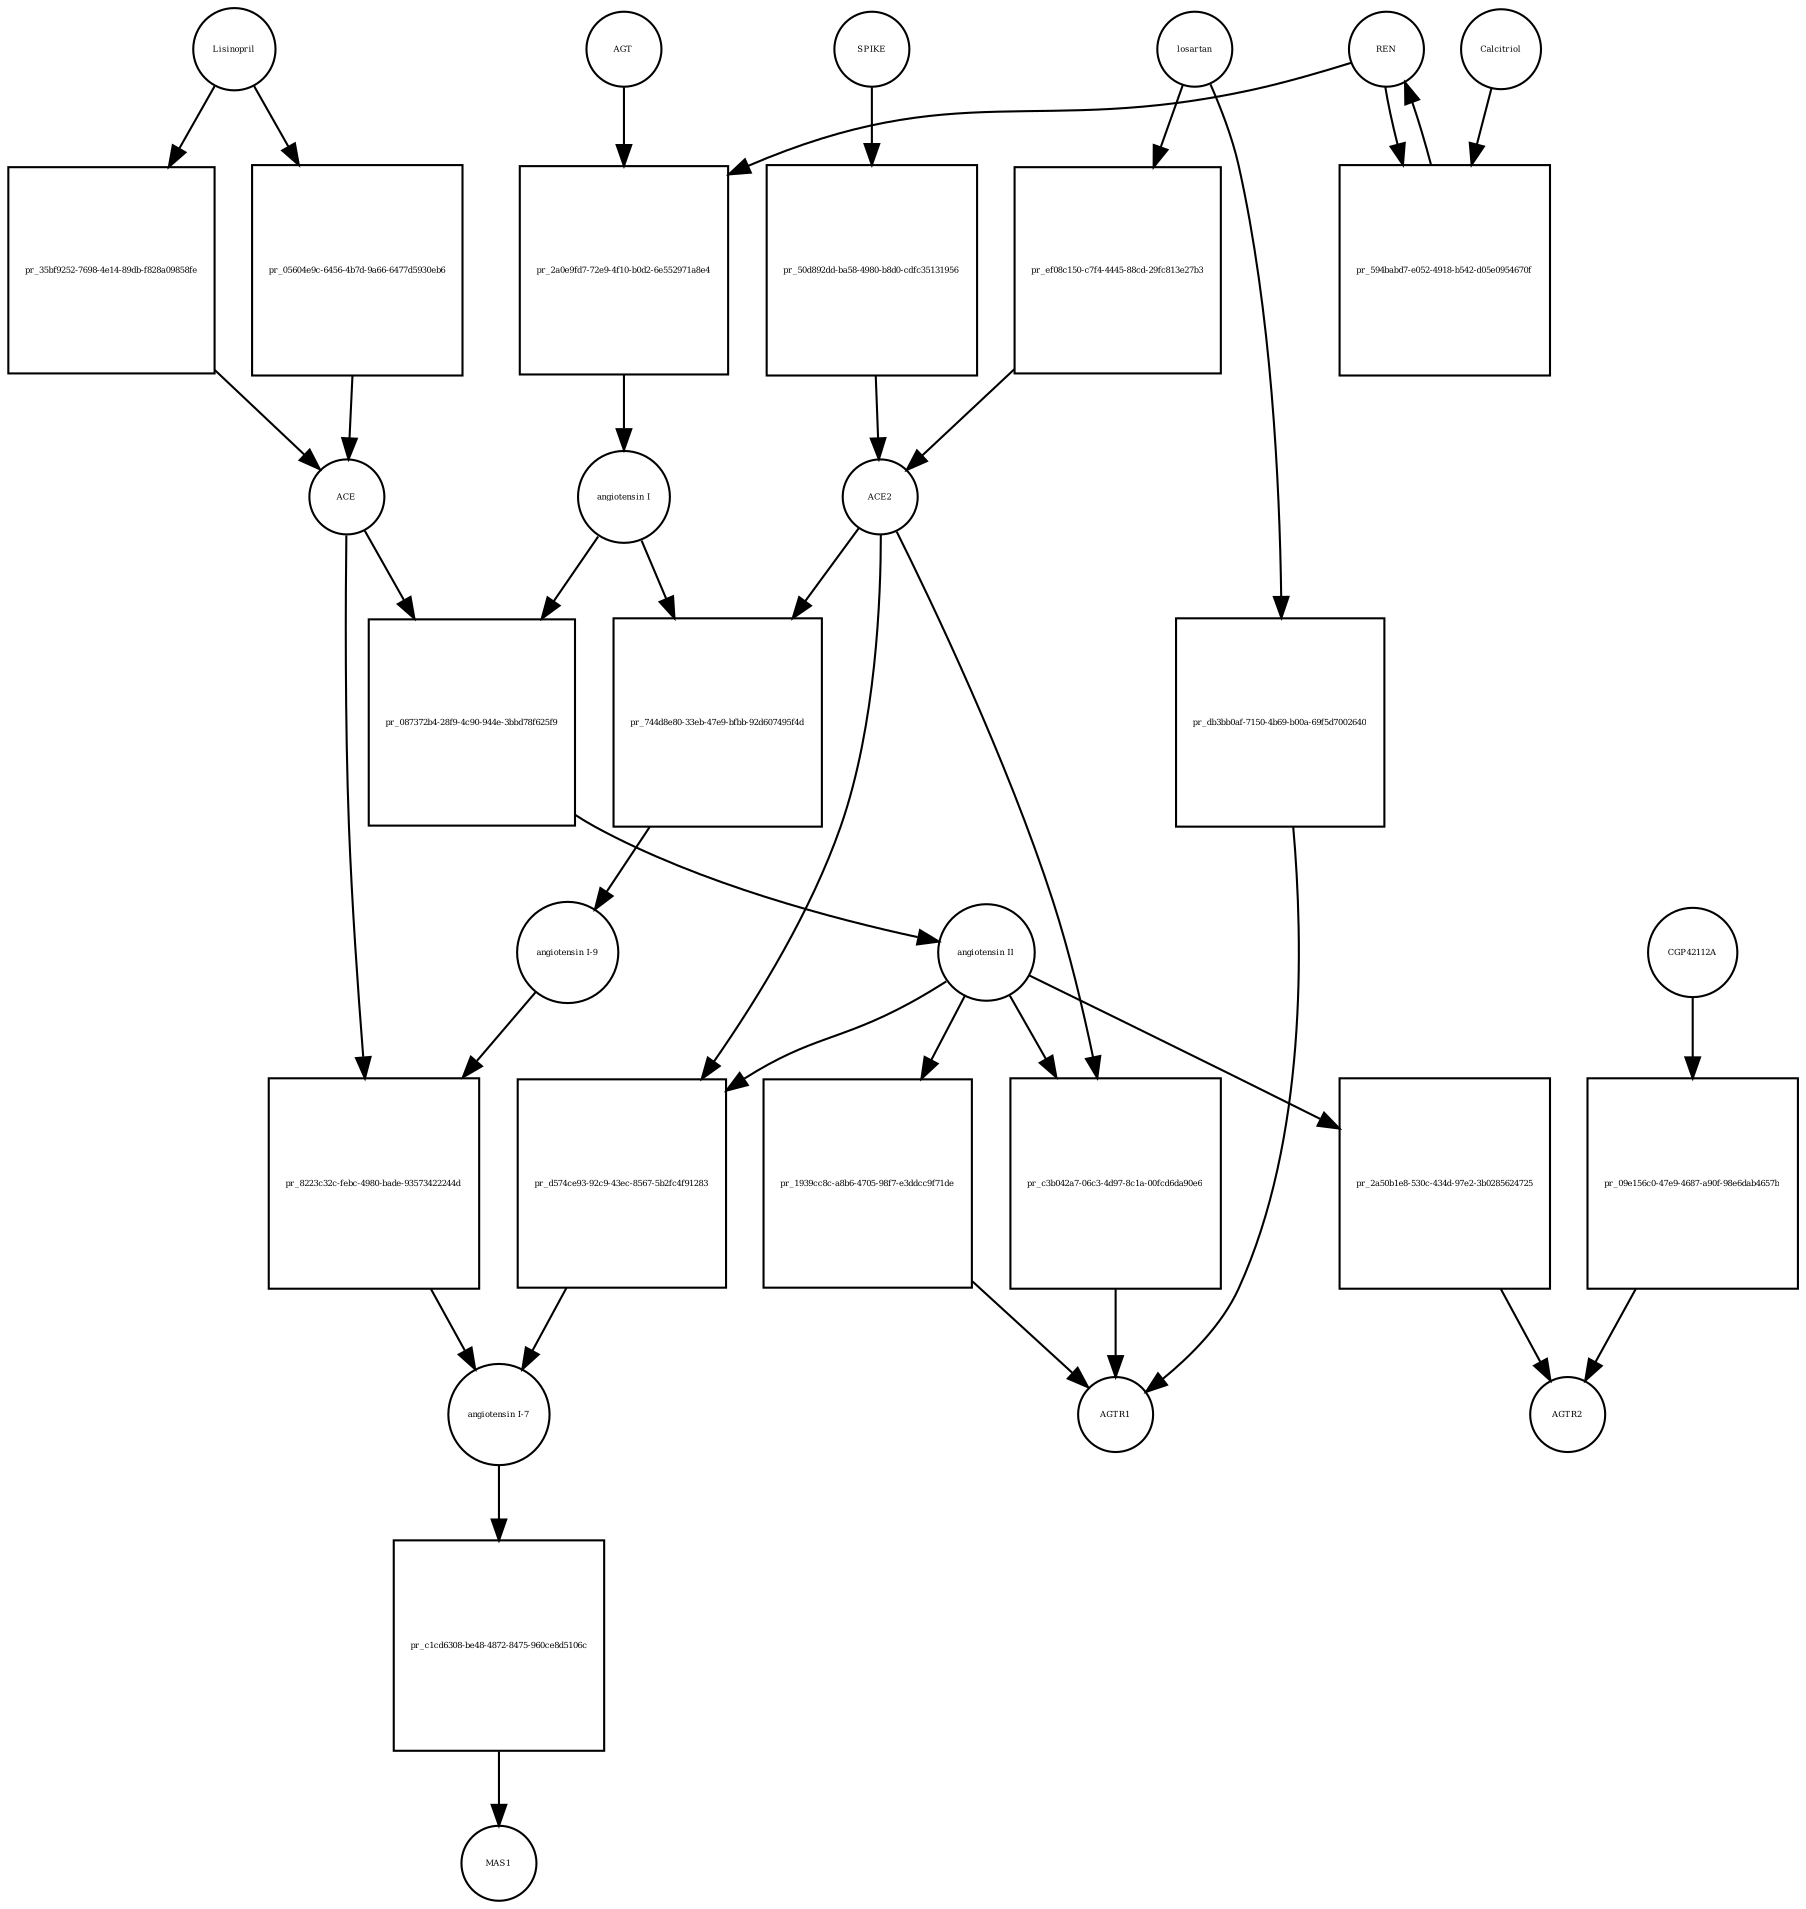 strict digraph  {
AGT [annotation="", bipartite=0, cls=macromolecule, fontsize=4, label=AGT, shape=circle];
"pr_2a0e9fd7-72e9-4f10-b0d2-6e552971a8e4" [annotation="", bipartite=1, cls=process, fontsize=4, label="pr_2a0e9fd7-72e9-4f10-b0d2-6e552971a8e4", shape=square];
"angiotensin I" [annotation="", bipartite=0, cls="simple chemical", fontsize=4, label="angiotensin I", shape=circle];
REN [annotation="", bipartite=0, cls=macromolecule, fontsize=4, label=REN, shape=circle];
"pr_087372b4-28f9-4c90-944e-3bbd78f625f9" [annotation="", bipartite=1, cls=process, fontsize=4, label="pr_087372b4-28f9-4c90-944e-3bbd78f625f9", shape=square];
"angiotensin II" [annotation="", bipartite=0, cls="simple chemical", fontsize=4, label="angiotensin II", shape=circle];
ACE [annotation="", bipartite=0, cls=macromolecule, fontsize=4, label=ACE, shape=circle];
"pr_744d8e80-33eb-47e9-bfbb-92d607495f4d" [annotation="", bipartite=1, cls=process, fontsize=4, label="pr_744d8e80-33eb-47e9-bfbb-92d607495f4d", shape=square];
"angiotensin I-9" [annotation="", bipartite=0, cls="simple chemical", fontsize=4, label="angiotensin I-9", shape=circle];
ACE2 [annotation="", bipartite=0, cls=macromolecule, fontsize=4, label=ACE2, shape=circle];
"pr_8223c32c-febc-4980-bade-93573422244d" [annotation="", bipartite=1, cls=process, fontsize=4, label="pr_8223c32c-febc-4980-bade-93573422244d", shape=square];
"angiotensin I-7" [annotation="", bipartite=0, cls="simple chemical", fontsize=4, label="angiotensin I-7", shape=circle];
"pr_d574ce93-92c9-43ec-8567-5b2fc4f91283" [annotation="", bipartite=1, cls=process, fontsize=4, label="pr_d574ce93-92c9-43ec-8567-5b2fc4f91283", shape=square];
SPIKE [annotation="", bipartite=0, cls=macromolecule, fontsize=4, label=SPIKE, shape=circle];
"pr_50d892dd-ba58-4980-b8d0-cdfc35131956" [annotation="", bipartite=1, cls=process, fontsize=4, label="pr_50d892dd-ba58-4980-b8d0-cdfc35131956", shape=square];
Lisinopril [annotation="", bipartite=0, cls="simple chemical", fontsize=4, label=Lisinopril, shape=circle];
"pr_35bf9252-7698-4e14-89db-f828a09858fe" [annotation="", bipartite=1, cls=process, fontsize=4, label="pr_35bf9252-7698-4e14-89db-f828a09858fe", shape=square];
"pr_1939cc8c-a8b6-4705-98f7-e3ddcc9f71de" [annotation="", bipartite=1, cls=process, fontsize=4, label="pr_1939cc8c-a8b6-4705-98f7-e3ddcc9f71de", shape=square];
AGTR1 [annotation="", bipartite=0, cls=macromolecule, fontsize=4, label=AGTR1, shape=circle];
"pr_2a50b1e8-530c-434d-97e2-3b0285624725" [annotation="", bipartite=1, cls=process, fontsize=4, label="pr_2a50b1e8-530c-434d-97e2-3b0285624725", shape=square];
AGTR2 [annotation="", bipartite=0, cls=macromolecule, fontsize=4, label=AGTR2, shape=circle];
"pr_c1cd6308-be48-4872-8475-960ce8d5106c" [annotation="", bipartite=1, cls=process, fontsize=4, label="pr_c1cd6308-be48-4872-8475-960ce8d5106c", shape=square];
MAS1 [annotation="", bipartite=0, cls=macromolecule, fontsize=4, label=MAS1, shape=circle];
losartan [annotation="", bipartite=0, cls="simple chemical", fontsize=4, label=losartan, shape=circle];
"pr_db3bb0af-7150-4b69-b00a-69f5d7002640" [annotation="", bipartite=1, cls=process, fontsize=4, label="pr_db3bb0af-7150-4b69-b00a-69f5d7002640", shape=square];
"pr_594babd7-e052-4918-b542-d05e0954670f" [annotation="", bipartite=1, cls=process, fontsize=4, label="pr_594babd7-e052-4918-b542-d05e0954670f", shape=square];
Calcitriol [annotation="", bipartite=0, cls="simple chemical", fontsize=4, label=Calcitriol, shape=circle];
"pr_05604e9c-6456-4b7d-9a66-6477d5930eb6" [annotation="", bipartite=1, cls=process, fontsize=4, label="pr_05604e9c-6456-4b7d-9a66-6477d5930eb6", shape=square];
"pr_c3b042a7-06c3-4d97-8c1a-00fcd6da90e6" [annotation="", bipartite=1, cls=process, fontsize=4, label="pr_c3b042a7-06c3-4d97-8c1a-00fcd6da90e6", shape=square];
CGP42112A [annotation="", bipartite=0, cls="simple chemical", fontsize=4, label=CGP42112A, shape=circle];
"pr_09e156c0-47e9-4687-a90f-98e6dab4657b" [annotation="", bipartite=1, cls=process, fontsize=4, label="pr_09e156c0-47e9-4687-a90f-98e6dab4657b", shape=square];
"pr_ef08c150-c7f4-4445-88cd-29fc813e27b3" [annotation="", bipartite=1, cls=process, fontsize=4, label="pr_ef08c150-c7f4-4445-88cd-29fc813e27b3", shape=square];
AGT -> "pr_2a0e9fd7-72e9-4f10-b0d2-6e552971a8e4"  [annotation="", interaction_type=consumption];
"pr_2a0e9fd7-72e9-4f10-b0d2-6e552971a8e4" -> "angiotensin I"  [annotation="", interaction_type=production];
"angiotensin I" -> "pr_087372b4-28f9-4c90-944e-3bbd78f625f9"  [annotation="", interaction_type=consumption];
"angiotensin I" -> "pr_744d8e80-33eb-47e9-bfbb-92d607495f4d"  [annotation="", interaction_type=consumption];
REN -> "pr_2a0e9fd7-72e9-4f10-b0d2-6e552971a8e4"  [annotation="", interaction_type=catalysis];
REN -> "pr_594babd7-e052-4918-b542-d05e0954670f"  [annotation="", interaction_type=consumption];
"pr_087372b4-28f9-4c90-944e-3bbd78f625f9" -> "angiotensin II"  [annotation="", interaction_type=production];
"angiotensin II" -> "pr_d574ce93-92c9-43ec-8567-5b2fc4f91283"  [annotation="", interaction_type=consumption];
"angiotensin II" -> "pr_1939cc8c-a8b6-4705-98f7-e3ddcc9f71de"  [annotation="", interaction_type=consumption];
"angiotensin II" -> "pr_2a50b1e8-530c-434d-97e2-3b0285624725"  [annotation="", interaction_type=consumption];
"angiotensin II" -> "pr_c3b042a7-06c3-4d97-8c1a-00fcd6da90e6"  [annotation="", interaction_type=modulation];
ACE -> "pr_087372b4-28f9-4c90-944e-3bbd78f625f9"  [annotation="", interaction_type=catalysis];
ACE -> "pr_8223c32c-febc-4980-bade-93573422244d"  [annotation="", interaction_type=catalysis];
"pr_744d8e80-33eb-47e9-bfbb-92d607495f4d" -> "angiotensin I-9"  [annotation="", interaction_type=production];
"angiotensin I-9" -> "pr_8223c32c-febc-4980-bade-93573422244d"  [annotation="", interaction_type=consumption];
ACE2 -> "pr_744d8e80-33eb-47e9-bfbb-92d607495f4d"  [annotation="", interaction_type=catalysis];
ACE2 -> "pr_d574ce93-92c9-43ec-8567-5b2fc4f91283"  [annotation="", interaction_type=catalysis];
ACE2 -> "pr_c3b042a7-06c3-4d97-8c1a-00fcd6da90e6"  [annotation="", interaction_type=consumption];
"pr_8223c32c-febc-4980-bade-93573422244d" -> "angiotensin I-7"  [annotation="", interaction_type=production];
"angiotensin I-7" -> "pr_c1cd6308-be48-4872-8475-960ce8d5106c"  [annotation="", interaction_type=consumption];
"pr_d574ce93-92c9-43ec-8567-5b2fc4f91283" -> "angiotensin I-7"  [annotation="", interaction_type=production];
SPIKE -> "pr_50d892dd-ba58-4980-b8d0-cdfc35131956"  [annotation="", interaction_type=consumption];
"pr_50d892dd-ba58-4980-b8d0-cdfc35131956" -> ACE2  [annotation="", interaction_type=production];
Lisinopril -> "pr_35bf9252-7698-4e14-89db-f828a09858fe"  [annotation="", interaction_type=consumption];
Lisinopril -> "pr_05604e9c-6456-4b7d-9a66-6477d5930eb6"  [annotation="", interaction_type=consumption];
"pr_35bf9252-7698-4e14-89db-f828a09858fe" -> ACE  [annotation="", interaction_type=production];
"pr_1939cc8c-a8b6-4705-98f7-e3ddcc9f71de" -> AGTR1  [annotation="", interaction_type=production];
"pr_2a50b1e8-530c-434d-97e2-3b0285624725" -> AGTR2  [annotation="", interaction_type=production];
"pr_c1cd6308-be48-4872-8475-960ce8d5106c" -> MAS1  [annotation="", interaction_type=production];
losartan -> "pr_db3bb0af-7150-4b69-b00a-69f5d7002640"  [annotation="", interaction_type=consumption];
losartan -> "pr_ef08c150-c7f4-4445-88cd-29fc813e27b3"  [annotation="", interaction_type=consumption];
"pr_db3bb0af-7150-4b69-b00a-69f5d7002640" -> AGTR1  [annotation="", interaction_type=production];
"pr_594babd7-e052-4918-b542-d05e0954670f" -> REN  [annotation="", interaction_type=production];
Calcitriol -> "pr_594babd7-e052-4918-b542-d05e0954670f"  [annotation="", interaction_type=inhibition];
"pr_05604e9c-6456-4b7d-9a66-6477d5930eb6" -> ACE  [annotation="", interaction_type=production];
"pr_c3b042a7-06c3-4d97-8c1a-00fcd6da90e6" -> AGTR1  [annotation="", interaction_type=production];
CGP42112A -> "pr_09e156c0-47e9-4687-a90f-98e6dab4657b"  [annotation="", interaction_type=consumption];
"pr_09e156c0-47e9-4687-a90f-98e6dab4657b" -> AGTR2  [annotation="", interaction_type=production];
"pr_ef08c150-c7f4-4445-88cd-29fc813e27b3" -> ACE2  [annotation="", interaction_type=production];
}
